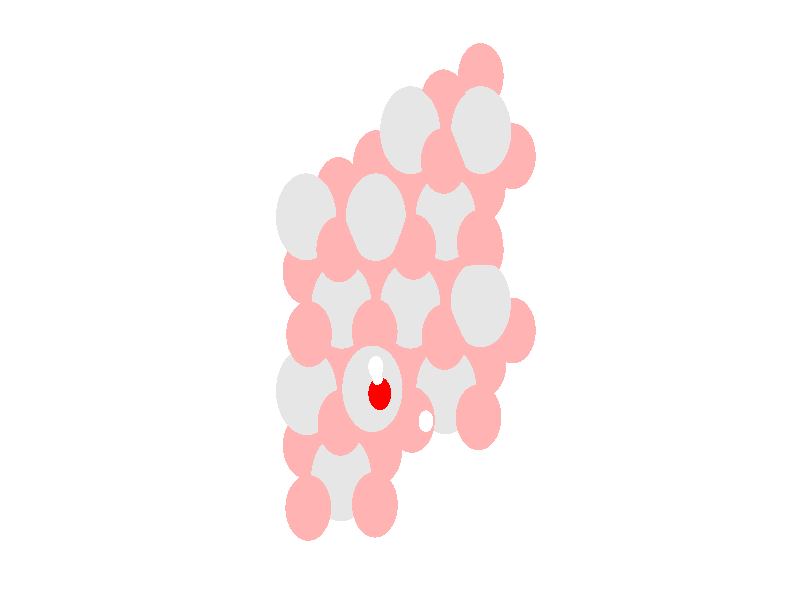 // POV 3.x input script : 1-2.pov 
// try povray +W1920 +H1000 -I1-2.pov -O1-2.pov.tga +P +X +A +FT +C
#if (version < 3.5) 
#error "POV3DisplayDevice has been compiled for POV-Ray 3.5 or above.\nPlease upgrade POV-Ray or recompile VMD."
#end 
#declare VMD_clip_on=array[3] {0, 0, 0};
#declare VMD_clip=array[3];
#declare VMD_scaledclip=array[3];
#declare VMD_line_width=0.0020;
#macro VMDC ( C1 )
  texture { pigment { rgbt C1 }}
#end
#macro VMD_point (P1, R1, C1)
  #local T = texture { finish { ambient 1.0 diffuse 0.0 phong 0.0 specular 0.0 } pigment { C1 } }
  #if(VMD_clip_on[2])
  intersection {
    sphere {P1, R1 texture {T} #if(VMD_clip_on[1]) clipped_by {VMD_clip[1]} #end no_shadow}
    VMD_clip[2]
  }
  #else
  sphere {P1, R1 texture {T} #if(VMD_clip_on[1]) clipped_by {VMD_clip[1]} #end no_shadow}
  #end
#end
#macro VMD_line (P1, P2, C1)
  #local T = texture { finish { ambient 1.0 diffuse 0.0 phong 0.0 specular 0.0 } pigment { C1 } }
  #if(VMD_clip_on[2])
  intersection {
    cylinder {P1, P2, VMD_line_width texture {T} #if(VMD_clip_on[1]) clipped_by {VMD_clip[1]} #end no_shadow}
    VMD_clip[2]
  }
  #else
  cylinder {P1, P2, VMD_line_width texture {T} #if(VMD_clip_on[1]) clipped_by {VMD_clip[1]} #end no_shadow}
  #end
#end
#macro VMD_sphere (P1, R1, C1)
  #local T = texture { pigment { C1 } }
  #if(VMD_clip_on[2])
  intersection {
    sphere {P1, R1 texture {T} #if(VMD_clip_on[1]) clipped_by {VMD_clip[1]} #end no_shadow}
    VMD_clip[2]
  }
  #else
  sphere {P1, R1 texture {T} #if(VMD_clip_on[1]) clipped_by {VMD_clip[1]} #end no_shadow}
  #end
#end
#macro VMD_cylinder (P1, P2, R1, C1, O1)
  #local T = texture { pigment { C1 } }
  #if(VMD_clip_on[2])
  intersection {
    cylinder {P1, P2, R1 #if(O1) open #end texture {T} #if(VMD_clip_on[1]) clipped_by {VMD_clip[1]} #end no_shadow}
    VMD_clip[2]
  }
  #else
  cylinder {P1, P2, R1 #if(O1) open #end texture {T} #if(VMD_clip_on[1]) clipped_by {VMD_clip[1]} #end no_shadow}
  #end
#end
#macro VMD_cone (P1, P2, R1, C1)
  #local T = texture { pigment { C1 } }
  #if(VMD_clip_on[2])
  intersection {
    cone {P1, R1, P2, VMD_line_width texture {T} #if(VMD_clip_on[1]) clipped_by {VMD_clip[1]} #end no_shadow}
    VMD_clip[2]
  }
  #else
  cone {P1, R1, P2, VMD_line_width texture {T} #if(VMD_clip_on[1]) clipped_by {VMD_clip[1]} #end no_shadow}
  #end
#end
#macro VMD_triangle (P1, P2, P3, N1, N2, N3, C1)
  #local T = texture { pigment { C1 } }
  smooth_triangle {P1, N1, P2, N2, P3, N3 texture {T} #if(VMD_clip_on[1]) clipped_by {VMD_clip[1]} #end no_shadow}
#end
#macro VMD_tricolor (P1, P2, P3, N1, N2, N3, C1, C2, C3)
  #local NX = P2-P1;
  #local NY = P3-P1;
  #local NZ = vcross(NX, NY);
  #local T = texture { pigment {
    average pigment_map {
      [1 gradient x color_map {[0 rgb 0] [1 C2*3]}]
      [1 gradient y color_map {[0 rgb 0] [1 C3*3]}]
      [1 gradient z color_map {[0 rgb 0] [1 C1*3]}]
    }
    matrix <1.01,0,1,0,1.01,1,0,0,1,-.002,-.002,-1>
    matrix <NX.x,NX.y,NX.z,NY.x,NY.y,NY.z,NZ.x,NZ.y,NZ.z,P1.x,P1.y,P1.z>
  } }
  smooth_triangle {P1, N1, P2, N2, P3, N3 texture {T} #if(VMD_clip_on[1]) clipped_by {VMD_clip[1]} #end no_shadow}
#end
camera {
  orthographic
  location <0.0000, 0.0000, -2.0000>
  look_at <-0.0000, -0.0000, 2.0000>
  up <0.0000, 3.0000, 0.0000>
  right <5.7600, 0.0000, 0.0000>
}
light_source { 
  <-0.1000, 0.1000, -1.0000> 
  color rgb<1.000, 1.000, 1.000> 
  parallel 
  point_at <0.0, 0.0, 0.0> 
}
light_source { 
  <1.0000, 2.0000, -0.5000> 
  color rgb<1.000, 1.000, 1.000> 
  parallel 
  point_at <0.0, 0.0, 0.0> 
}
background {
  color rgb<1.000, 1.000, 1.000>
}
#default { texture {
 finish { ambient 0.000 diffuse 0.650 phong 0.1 phong_size 40.000 specular 0.500 }
} }
#declare VMD_line_width=0.0020;
// MoleculeID: 0 ReprID: 0 Beginning VDW
VMD_sphere(<-0.1990,-0.4439,-0.4853>,0.2165,rgbt<0.900,0.900,0.900,0.000>)
VMD_sphere(<-0.6707,-0.4587,-0.2023>,0.2165,rgbt<0.900,0.900,0.900,0.000>)
VMD_sphere(<-0.4232,-0.8871,-0.1556>,0.2165,rgbt<0.900,0.900,0.900,0.000>)
VMD_sphere(<-0.1731,-0.4547,0.1834>,0.2165,rgbt<0.900,0.900,0.900,0.000>)
VMD_sphere(<-0.6763,-0.4547,0.2739>,0.2165,rgbt<0.900,0.900,0.900,0.000>)
VMD_sphere(<-0.4250,-0.8905,0.5770>,0.2165,rgbt<0.900,0.900,0.900,0.000>)
VMD_sphere(<-0.1746,0.4122,-0.3890>,0.2165,rgbt<0.900,0.900,0.900,0.000>)
VMD_sphere(<-0.6756,0.4150,-0.2053>,0.2165,rgbt<0.900,0.900,0.900,0.000>)
VMD_sphere(<-0.4208,-0.0270,-0.1515>,0.2165,rgbt<0.900,0.900,0.900,0.000>)
VMD_sphere(<-0.1731,0.4167,0.1834>,0.2165,rgbt<0.900,0.900,0.900,0.000>)
VMD_sphere(<-0.6763,0.4167,0.2739>,0.2165,rgbt<0.900,0.900,0.900,0.000>)
VMD_sphere(<-0.4250,-0.0190,0.5770>,0.2165,rgbt<0.900,0.900,0.900,0.000>)
VMD_sphere(<0.5801,-0.0196,-0.3885>,0.2165,rgbt<0.900,0.900,0.900,0.000>)
VMD_sphere(<0.0740,-0.0262,-0.2044>,0.2165,rgbt<0.900,0.900,0.900,0.000>)
VMD_sphere(<0.3337,-0.4480,-0.1334>,0.2165,rgbt<0.900,0.900,0.900,0.000>)
VMD_sphere(<0.5815,-0.0190,0.1834>,0.2165,rgbt<0.900,0.900,0.900,0.000>)
VMD_sphere(<0.0783,-0.0190,0.2739>,0.2165,rgbt<0.900,0.900,0.900,0.000>)
VMD_sphere(<0.3297,-0.4547,0.5770>,0.2165,rgbt<0.900,0.900,0.900,0.000>)
VMD_sphere(<0.5848,0.8467,-0.3610>,0.2165,rgbt<0.900,0.900,0.900,0.000>)
VMD_sphere(<0.0729,0.8454,-0.1977>,0.2165,rgbt<0.900,0.900,0.900,0.000>)
VMD_sphere(<0.3289,0.4128,-0.1536>,0.2165,rgbt<0.900,0.900,0.900,0.000>)
VMD_sphere(<0.5815,0.8524,0.1834>,0.2165,rgbt<0.900,0.900,0.900,0.000>)
VMD_sphere(<0.0783,0.8524,0.2739>,0.2165,rgbt<0.900,0.900,0.900,0.000>)
VMD_sphere(<0.3297,0.4167,0.5770>,0.2165,rgbt<0.900,0.900,0.900,0.000>)
VMD_sphere(<-0.1805,-1.0233,-0.3621>,0.1645,rgbt<1.000,0.700,0.700,0.000>)
VMD_sphere(<-0.4292,-0.6142,-0.3538>,0.1645,rgbt<1.000,0.700,0.700,0.000>)
VMD_sphere(<-0.6605,-1.0393,-0.3619>,0.1645,rgbt<1.000,0.700,0.700,0.000>)
VMD_sphere(<-0.1494,-0.7545,0.0254>,0.1645,rgbt<1.000,0.700,0.700,0.000>)
VMD_sphere(<-0.4452,-0.3215,0.0353>,0.1645,rgbt<1.000,0.700,0.700,0.000>)
VMD_sphere(<-0.6788,-0.7272,0.0282>,0.1645,rgbt<1.000,0.700,0.700,0.000>)
VMD_sphere(<0.0582,-0.5884,0.4255>,0.1645,rgbt<1.000,0.700,0.700,0.000>)
VMD_sphere(<-0.1733,-0.1874,0.4254>,0.1645,rgbt<1.000,0.700,0.700,0.000>)
VMD_sphere(<-0.4049,-0.5884,0.4255>,0.1645,rgbt<1.000,0.700,0.700,0.000>)
VMD_sphere(<-0.1823,-0.1579,-0.3522>,0.1645,rgbt<1.000,0.700,0.700,0.000>)
VMD_sphere(<-0.4371,0.2533,-0.3631>,0.1645,rgbt<1.000,0.700,0.700,0.000>)
VMD_sphere(<-0.6547,-0.1712,-0.3622>,0.1645,rgbt<1.000,0.700,0.700,0.000>)
VMD_sphere(<-0.1557,0.1168,0.0286>,0.1645,rgbt<1.000,0.700,0.700,0.000>)
VMD_sphere(<-0.4404,0.5499,0.0260>,0.1645,rgbt<1.000,0.700,0.700,0.000>)
VMD_sphere(<-0.6806,0.1426,0.0229>,0.1645,rgbt<1.000,0.700,0.700,0.000>)
VMD_sphere(<0.0582,0.2830,0.4255>,0.1645,rgbt<1.000,0.700,0.700,0.000>)
VMD_sphere(<-0.1733,0.6841,0.4254>,0.1645,rgbt<1.000,0.700,0.700,0.000>)
VMD_sphere(<-0.4049,0.2830,0.4255>,0.1645,rgbt<1.000,0.700,0.700,0.000>)
VMD_sphere(<0.5656,-0.5865,-0.3580>,0.1645,rgbt<1.000,0.700,0.700,0.000>)
VMD_sphere(<0.3200,-0.1845,-0.3586>,0.1645,rgbt<1.000,0.700,0.700,0.000>)
VMD_sphere(<0.0857,-0.5998,-0.3749>,0.1645,rgbt<1.000,0.700,0.700,0.000>)
VMD_sphere(<0.6012,-0.3185,0.0306>,0.1645,rgbt<1.000,0.700,0.700,0.000>)
VMD_sphere(<0.3144,0.1132,0.0266>,0.1645,rgbt<1.000,0.700,0.700,0.000>)
VMD_sphere(<0.0800,-0.2923,0.0312>,0.1645,rgbt<1.000,0.700,0.700,0.000>)
VMD_sphere(<0.8128,-0.1527,0.4255>,0.1645,rgbt<1.000,0.700,0.700,0.000>)
VMD_sphere(<0.5814,0.2484,0.4254>,0.1645,rgbt<1.000,0.700,0.700,0.000>)
VMD_sphere(<0.3498,-0.1527,0.4255>,0.1645,rgbt<1.000,0.700,0.700,0.000>)
VMD_sphere(<0.5745,0.2871,-0.3609>,0.1645,rgbt<1.000,0.700,0.700,0.000>)
VMD_sphere(<0.3151,0.6958,-0.3624>,0.1645,rgbt<1.000,0.700,0.700,0.000>)
VMD_sphere(<0.0952,0.2651,-0.3618>,0.1645,rgbt<1.000,0.700,0.700,0.000>)
VMD_sphere(<0.5953,0.5571,0.0224>,0.1645,rgbt<1.000,0.700,0.700,0.000>)
VMD_sphere(<0.3134,0.9883,0.0241>,0.1645,rgbt<1.000,0.700,0.700,0.000>)
VMD_sphere(<0.0779,0.5791,0.0279>,0.1645,rgbt<1.000,0.700,0.700,0.000>)
VMD_sphere(<0.8128,0.7187,0.4255>,0.1645,rgbt<1.000,0.700,0.700,0.000>)
VMD_sphere(<0.5814,1.1198,0.4254>,0.1645,rgbt<1.000,0.700,0.700,0.000>)
VMD_sphere(<0.3498,0.7187,0.4255>,0.1645,rgbt<1.000,0.700,0.700,0.000>)
// MoleculeID: 0 ReprID: 1 Beginning VDW
VMD_sphere(<-0.1456,-0.4682,-0.7919>,0.0823,rgbt<1.000,0.000,0.000,0.000>)
VMD_sphere(<-0.1741,-0.3344,-0.8999>,0.0541,rgbt<1.000,1.000,1.000,0.000>)
VMD_sphere(<0.1869,-0.6058,-0.5201>,0.0541,rgbt<1.000,1.000,1.000,0.000>)
// MoleculeID: 0 ReprID: 2 Beginning dynamic bonds
VMD_cylinder(<-0.14555515,-0.46819702,-0.79190356>,<-0.15981820,-0.40129769,-0.84592044>0.0361,rgbt<1.000,0.000,0.000,0.000>,1)
VMD_cylinder(<-0.15981820,-0.40129769,-0.84592044>,<-0.17408124,-0.33439842,-0.89993733>0.0361,rgbt<1.000,1.000,1.000,0.000>,1)
// End of POV-Ray 3.x generation 
